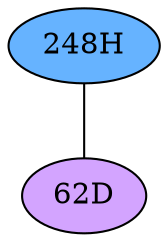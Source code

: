 // The Round Table
graph {
	"248H" [fillcolor="#66B3FF" style=radial]
	"62D" [fillcolor="#D3A4FF" style=radial]
	"248H" -- "62D" [penwidth=1]
}
